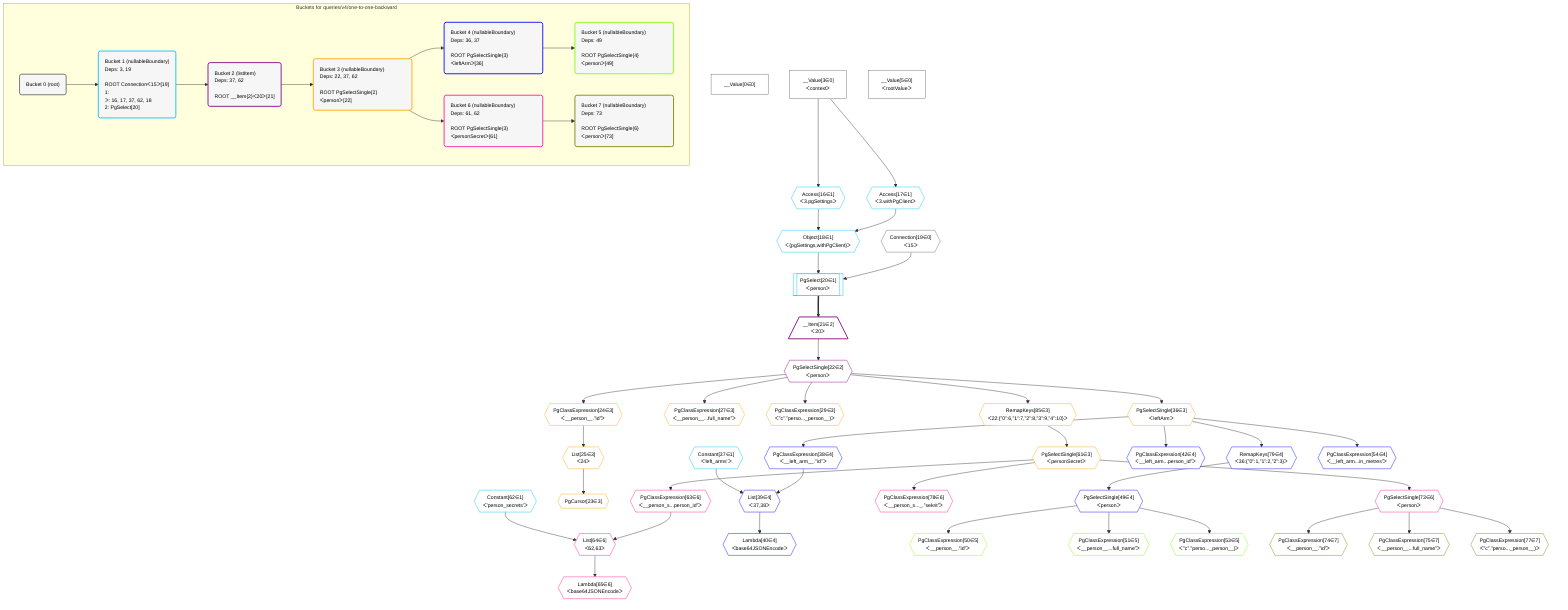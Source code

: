 %%{init: {'themeVariables': { 'fontSize': '12px'}}}%%
graph TD
    classDef path fill:#eee,stroke:#000,color:#000
    classDef plan fill:#fff,stroke-width:1px,color:#000
    classDef itemplan fill:#fff,stroke-width:2px,color:#000
    classDef unbatchedplan fill:#dff,stroke-width:1px,color:#000
    classDef sideeffectplan fill:#fcc,stroke-width:2px,color:#000
    classDef bucket fill:#f6f6f6,color:#000,stroke-width:2px,text-align:left


    %% plan dependencies
    __Value0["__Value[0∈0]"]:::plan
    __Value3["__Value[3∈0]<br />ᐸcontextᐳ"]:::plan
    __Value5["__Value[5∈0]<br />ᐸrootValueᐳ"]:::plan
    Connection19{{"Connection[19∈0]<br />ᐸ15ᐳ"}}:::plan
    Object18{{"Object[18∈1]<br />ᐸ{pgSettings,withPgClient}ᐳ"}}:::plan
    Access16{{"Access[16∈1]<br />ᐸ3.pgSettingsᐳ"}}:::plan
    Access17{{"Access[17∈1]<br />ᐸ3.withPgClientᐳ"}}:::plan
    Access16 & Access17 --> Object18
    PgSelect20[["PgSelect[20∈1]<br />ᐸpersonᐳ"]]:::plan
    Object18 & Connection19 --> PgSelect20
    __Value3 --> Access16
    __Value3 --> Access17
    Constant37{{"Constant[37∈1]<br />ᐸ'left_arms'ᐳ"}}:::plan
    Constant62{{"Constant[62∈1]<br />ᐸ'person_secrets'ᐳ"}}:::plan
    __Item21[/"__Item[21∈2]<br />ᐸ20ᐳ"\]:::itemplan
    PgSelect20 ==> __Item21
    PgSelectSingle22{{"PgSelectSingle[22∈2]<br />ᐸpersonᐳ"}}:::plan
    __Item21 --> PgSelectSingle22
    PgClassExpression24{{"PgClassExpression[24∈3]<br />ᐸ__person__.”id”ᐳ"}}:::plan
    PgSelectSingle22 --> PgClassExpression24
    List25{{"List[25∈3]<br />ᐸ24ᐳ"}}:::plan
    PgClassExpression24 --> List25
    PgCursor23{{"PgCursor[23∈3]"}}:::plan
    List25 --> PgCursor23
    PgClassExpression27{{"PgClassExpression[27∈3]<br />ᐸ__person__...full_name”ᐳ"}}:::plan
    PgSelectSingle22 --> PgClassExpression27
    PgClassExpression29{{"PgClassExpression[29∈3]<br />ᐸ”c”.”perso..._person__)ᐳ"}}:::plan
    PgSelectSingle22 --> PgClassExpression29
    PgSelectSingle36{{"PgSelectSingle[36∈3]<br />ᐸleftArmᐳ"}}:::plan
    PgSelectSingle22 --> PgSelectSingle36
    RemapKeys85{{"RemapKeys[85∈3]<br />ᐸ22:{”0”:6,”1”:7,”2”:8,”3”:9,”4”:10}ᐳ"}}:::plan
    PgSelectSingle22 --> RemapKeys85
    PgSelectSingle61{{"PgSelectSingle[61∈3]<br />ᐸpersonSecretᐳ"}}:::plan
    RemapKeys85 --> PgSelectSingle61
    List64{{"List[64∈6]<br />ᐸ62,63ᐳ"}}:::plan
    PgClassExpression63{{"PgClassExpression[63∈6]<br />ᐸ__person_s...person_id”ᐳ"}}:::plan
    Constant62 & PgClassExpression63 --> List64
    PgSelectSingle61 --> PgClassExpression63
    Lambda65{{"Lambda[65∈6]<br />ᐸbase64JSONEncodeᐳ"}}:::plan
    List64 --> Lambda65
    PgSelectSingle73{{"PgSelectSingle[73∈6]<br />ᐸpersonᐳ"}}:::plan
    PgSelectSingle61 --> PgSelectSingle73
    PgClassExpression78{{"PgClassExpression[78∈6]<br />ᐸ__person_s..._.”sekrit”ᐳ"}}:::plan
    PgSelectSingle61 --> PgClassExpression78
    List39{{"List[39∈4]<br />ᐸ37,38ᐳ"}}:::plan
    PgClassExpression38{{"PgClassExpression[38∈4]<br />ᐸ__left_arm__.”id”ᐳ"}}:::plan
    Constant37 & PgClassExpression38 --> List39
    PgSelectSingle36 --> PgClassExpression38
    Lambda40{{"Lambda[40∈4]<br />ᐸbase64JSONEncodeᐳ"}}:::plan
    List39 --> Lambda40
    PgClassExpression42{{"PgClassExpression[42∈4]<br />ᐸ__left_arm...person_id”ᐳ"}}:::plan
    PgSelectSingle36 --> PgClassExpression42
    RemapKeys79{{"RemapKeys[79∈4]<br />ᐸ36:{”0”:1,”1”:2,”2”:3}ᐳ"}}:::plan
    PgSelectSingle36 --> RemapKeys79
    PgSelectSingle49{{"PgSelectSingle[49∈4]<br />ᐸpersonᐳ"}}:::plan
    RemapKeys79 --> PgSelectSingle49
    PgClassExpression54{{"PgClassExpression[54∈4]<br />ᐸ__left_arm...in_metres”ᐳ"}}:::plan
    PgSelectSingle36 --> PgClassExpression54
    PgClassExpression50{{"PgClassExpression[50∈5]<br />ᐸ__person__.”id”ᐳ"}}:::plan
    PgSelectSingle49 --> PgClassExpression50
    PgClassExpression51{{"PgClassExpression[51∈5]<br />ᐸ__person__...full_name”ᐳ"}}:::plan
    PgSelectSingle49 --> PgClassExpression51
    PgClassExpression53{{"PgClassExpression[53∈5]<br />ᐸ”c”.”perso..._person__)ᐳ"}}:::plan
    PgSelectSingle49 --> PgClassExpression53
    PgClassExpression74{{"PgClassExpression[74∈7]<br />ᐸ__person__.”id”ᐳ"}}:::plan
    PgSelectSingle73 --> PgClassExpression74
    PgClassExpression75{{"PgClassExpression[75∈7]<br />ᐸ__person__...full_name”ᐳ"}}:::plan
    PgSelectSingle73 --> PgClassExpression75
    PgClassExpression77{{"PgClassExpression[77∈7]<br />ᐸ”c”.”perso..._person__)ᐳ"}}:::plan
    PgSelectSingle73 --> PgClassExpression77

    %% define steps

    subgraph "Buckets for queries/v4/one-to-one-backward"
    Bucket0("Bucket 0 (root)"):::bucket
    classDef bucket0 stroke:#696969
    class Bucket0,__Value0,__Value3,__Value5,Connection19 bucket0
    Bucket1("Bucket 1 (nullableBoundary)<br />Deps: 3, 19<br /><br />ROOT Connectionᐸ15ᐳ[19]<br />1: <br />ᐳ: 16, 17, 37, 62, 18<br />2: PgSelect[20]"):::bucket
    classDef bucket1 stroke:#00bfff
    class Bucket1,Access16,Access17,Object18,PgSelect20,Constant37,Constant62 bucket1
    Bucket2("Bucket 2 (listItem)<br />Deps: 37, 62<br /><br />ROOT __Item{2}ᐸ20ᐳ[21]"):::bucket
    classDef bucket2 stroke:#7f007f
    class Bucket2,__Item21,PgSelectSingle22 bucket2
    Bucket3("Bucket 3 (nullableBoundary)<br />Deps: 22, 37, 62<br /><br />ROOT PgSelectSingle{2}ᐸpersonᐳ[22]"):::bucket
    classDef bucket3 stroke:#ffa500
    class Bucket3,PgCursor23,PgClassExpression24,List25,PgClassExpression27,PgClassExpression29,PgSelectSingle36,PgSelectSingle61,RemapKeys85 bucket3
    Bucket4("Bucket 4 (nullableBoundary)<br />Deps: 36, 37<br /><br />ROOT PgSelectSingle{3}ᐸleftArmᐳ[36]"):::bucket
    classDef bucket4 stroke:#0000ff
    class Bucket4,PgClassExpression38,List39,Lambda40,PgClassExpression42,PgSelectSingle49,PgClassExpression54,RemapKeys79 bucket4
    Bucket5("Bucket 5 (nullableBoundary)<br />Deps: 49<br /><br />ROOT PgSelectSingle{4}ᐸpersonᐳ[49]"):::bucket
    classDef bucket5 stroke:#7fff00
    class Bucket5,PgClassExpression50,PgClassExpression51,PgClassExpression53 bucket5
    Bucket6("Bucket 6 (nullableBoundary)<br />Deps: 61, 62<br /><br />ROOT PgSelectSingle{3}ᐸpersonSecretᐳ[61]"):::bucket
    classDef bucket6 stroke:#ff1493
    class Bucket6,PgClassExpression63,List64,Lambda65,PgSelectSingle73,PgClassExpression78 bucket6
    Bucket7("Bucket 7 (nullableBoundary)<br />Deps: 73<br /><br />ROOT PgSelectSingle{6}ᐸpersonᐳ[73]"):::bucket
    classDef bucket7 stroke:#808000
    class Bucket7,PgClassExpression74,PgClassExpression75,PgClassExpression77 bucket7
    Bucket0 --> Bucket1
    Bucket1 --> Bucket2
    Bucket2 --> Bucket3
    Bucket3 --> Bucket4 & Bucket6
    Bucket4 --> Bucket5
    Bucket6 --> Bucket7
    end